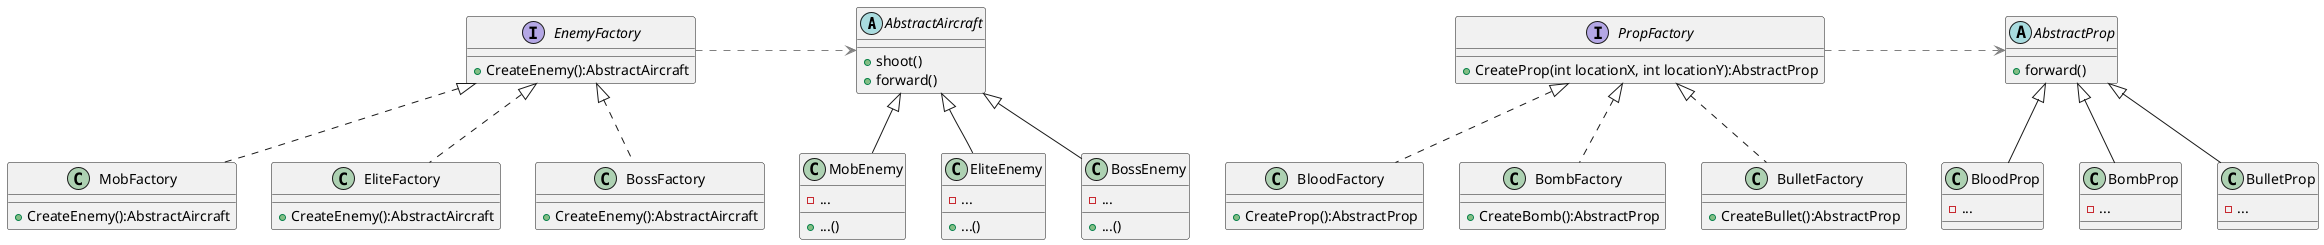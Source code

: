 @startuml

abstract class AbstractAircraft {
    + shoot()
    + forward()
}

interface EnemyFactory {
    + CreateEnemy():AbstractAircraft
}

class MobFactory {
    + CreateEnemy():AbstractAircraft
}

class EliteFactory {
    + CreateEnemy():AbstractAircraft
}

class BossFactory {
    + CreateEnemy():AbstractAircraft
}

class MobEnemy {
    - ...
    + ...()
}

class EliteEnemy {
    - ...
    + ...()
}

class BossEnemy {
    - ...
    + ...()
}
EnemyFactory .> AbstractAircraft #line:grey;line.bold;line.dashed
AbstractAircraft <|-- MobEnemy
AbstractAircraft <|-- EliteEnemy
AbstractAircraft <|-- BossEnemy
EnemyFactory <|.. MobFactory
EnemyFactory <|.. EliteFactory
EnemyFactory <|.. BossFactory

abstract class AbstractProp {
    + forward()
}

interface PropFactory {
    + CreateProp(int locationX, int locationY):AbstractProp
}

class BloodFactory {
    + CreateProp():AbstractProp
}

class BombFactory {
    + CreateBomb():AbstractProp
}

class BulletFactory {
    + CreateBullet():AbstractProp
}

class BloodProp {
    - ...
}

class BombProp {
    - ...
}

class BulletProp {
    - ...
}
PropFactory .> AbstractProp #line:grey;line.bold;line.dashed
AbstractProp <|-- BloodProp
AbstractProp <|-- BombProp
AbstractProp <|-- BulletProp
PropFactory <|.. BloodFactory
PropFactory <|.. BombFactory
PropFactory <|.. BulletFactory

@enduml
